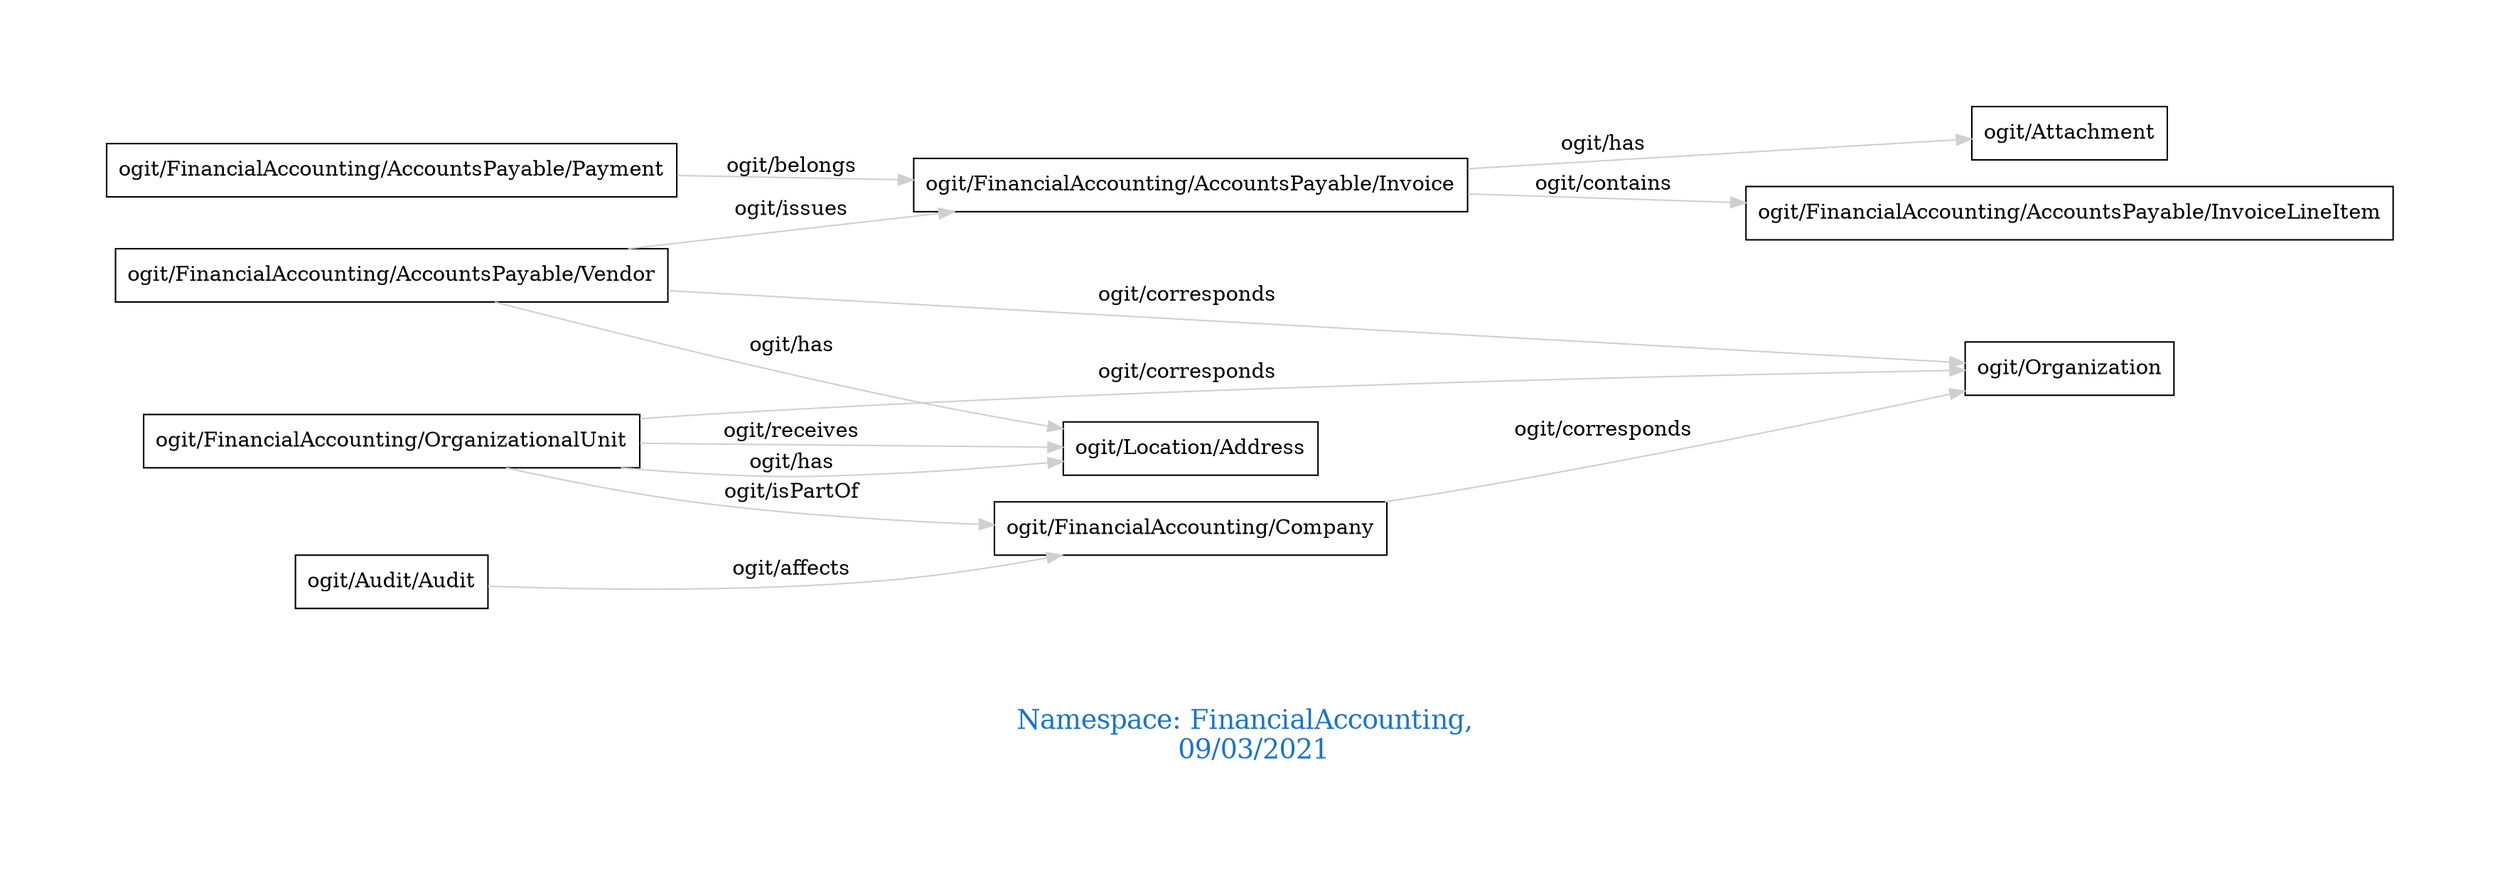 digraph OGIT_ontology {
 graph [ rankdir= LR,pad=1 
fontsize = 18,
fontcolor= dodgerblue3,label = "\n\n\nNamespace: FinancialAccounting, \n 09/03/2021"];
node[shape=polygon];
edge [  color="gray81"];

   "ogit/FinancialAccounting/AccountsPayable/Invoice" -> "ogit/FinancialAccounting/AccountsPayable/InvoiceLineItem" [label="   ogit/contains    "];
   "ogit/FinancialAccounting/AccountsPayable/Vendor" -> "ogit/Organization" [label="   ogit/corresponds    "];
   "ogit/FinancialAccounting/Company" -> "ogit/Organization" [label="   ogit/corresponds    "];
   "ogit/FinancialAccounting/OrganizationalUnit" -> "ogit/Organization" [label="   ogit/corresponds    "];
   "ogit/FinancialAccounting/AccountsPayable/Vendor" -> "ogit/FinancialAccounting/AccountsPayable/Invoice" [label="   ogit/issues    "];
   "ogit/Audit/Audit" -> "ogit/FinancialAccounting/Company" [label="   ogit/affects    "];
   "ogit/FinancialAccounting/AccountsPayable/Payment" -> "ogit/FinancialAccounting/AccountsPayable/Invoice" [label="   ogit/belongs    "];
   "ogit/FinancialAccounting/OrganizationalUnit" -> "ogit/Location/Address" [label="   ogit/receives    "];
   "ogit/FinancialAccounting/AccountsPayable/Invoice" -> "ogit/Attachment" [label="   ogit/has    "];
   "ogit/FinancialAccounting/AccountsPayable/Vendor" -> "ogit/Location/Address" [label="   ogit/has    "];
   "ogit/FinancialAccounting/OrganizationalUnit" -> "ogit/Location/Address" [label="   ogit/has    "];
   "ogit/FinancialAccounting/OrganizationalUnit" -> "ogit/FinancialAccounting/Company" [label="   ogit/isPartOf    "];
}
